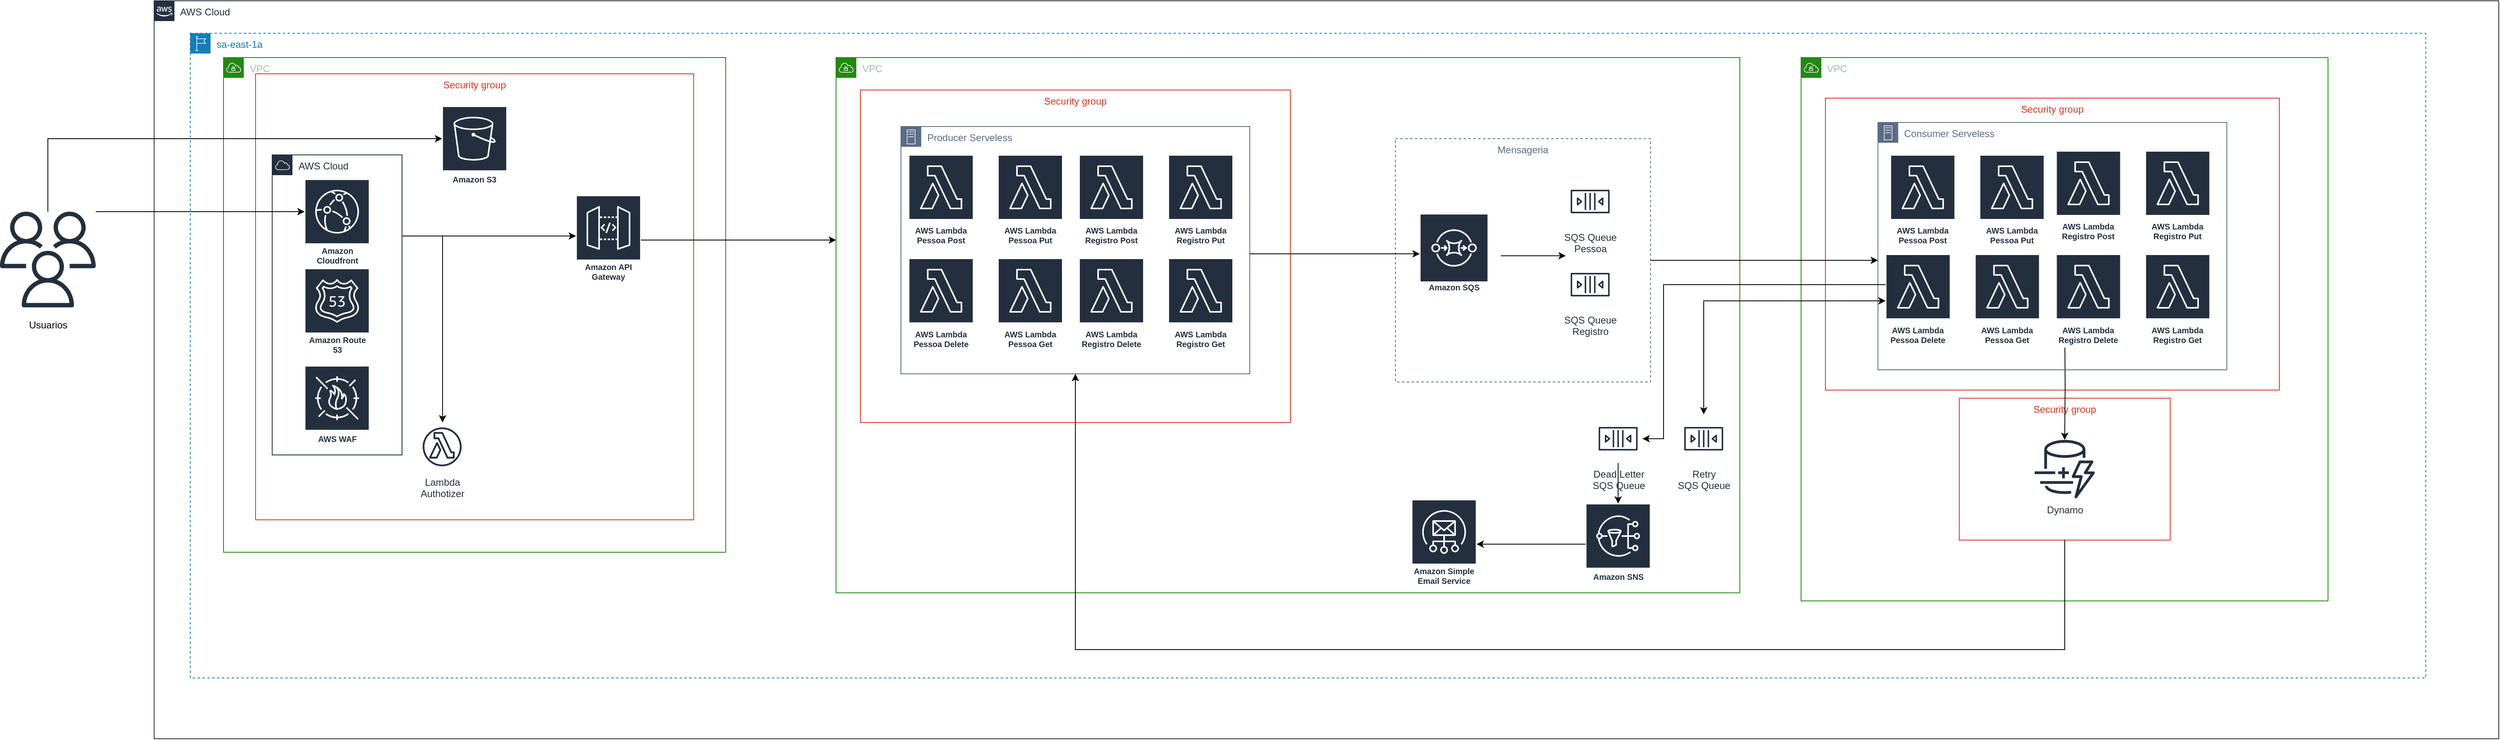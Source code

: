 <mxfile version="15.2.7" type="device" pages="3"><diagram id="Utbdjj3-p3kCRXdwDU8F" name="Page-1"><mxGraphModel dx="6078" dy="2539" grid="1" gridSize="10" guides="1" tooltips="1" connect="1" arrows="1" fold="1" page="1" pageScale="1" pageWidth="827" pageHeight="1169" math="0" shadow="0"><root><mxCell id="0"/><mxCell id="1" parent="0"/><mxCell id="gwXPmiW9-v_74yrq-nhE-3" value="AWS Cloud" style="points=[[0,0],[0.25,0],[0.5,0],[0.75,0],[1,0],[1,0.25],[1,0.5],[1,0.75],[1,1],[0.75,1],[0.5,1],[0.25,1],[0,1],[0,0.75],[0,0.5],[0,0.25]];outlineConnect=0;gradientColor=none;html=1;whiteSpace=wrap;fontSize=12;fontStyle=0;container=1;pointerEvents=0;collapsible=0;recursiveResize=0;shape=mxgraph.aws4.group;grIcon=mxgraph.aws4.group_aws_cloud_alt;strokeColor=#232F3E;fillColor=none;verticalAlign=top;align=left;spacingLeft=30;fontColor=#232F3E;dashed=0;" parent="1" vertex="1"><mxGeometry x="-3010" y="-480" width="2890" height="910" as="geometry"/></mxCell><mxCell id="4ZW8SQwC3H2Tp52ZixBB-3" value="sa-east-1a" style="points=[[0,0],[0.25,0],[0.5,0],[0.75,0],[1,0],[1,0.25],[1,0.5],[1,0.75],[1,1],[0.75,1],[0.5,1],[0.25,1],[0,1],[0,0.75],[0,0.5],[0,0.25]];outlineConnect=0;gradientColor=none;html=1;whiteSpace=wrap;fontSize=12;fontStyle=0;container=1;pointerEvents=0;collapsible=0;recursiveResize=0;shape=mxgraph.aws4.group;grIcon=mxgraph.aws4.group_region;strokeColor=#147EBA;fillColor=none;verticalAlign=top;align=left;spacingLeft=30;fontColor=#147EBA;dashed=1;" parent="gwXPmiW9-v_74yrq-nhE-3" vertex="1"><mxGeometry x="44.5" y="40" width="2755.5" height="795" as="geometry"/></mxCell><mxCell id="PenCrC6DvGoU3g6hiDPV-1" value="VPC" style="points=[[0,0],[0.25,0],[0.5,0],[0.75,0],[1,0],[1,0.25],[1,0.5],[1,0.75],[1,1],[0.75,1],[0.5,1],[0.25,1],[0,1],[0,0.75],[0,0.5],[0,0.25]];outlineConnect=0;gradientColor=none;html=1;whiteSpace=wrap;fontSize=12;fontStyle=0;container=1;pointerEvents=0;collapsible=0;recursiveResize=0;shape=mxgraph.aws4.group;grIcon=mxgraph.aws4.group_vpc;strokeColor=#248814;fillColor=none;verticalAlign=top;align=left;spacingLeft=30;fontColor=#AAB7B8;dashed=0;" parent="4ZW8SQwC3H2Tp52ZixBB-3" vertex="1"><mxGeometry x="41" y="30" width="619" height="610" as="geometry"/></mxCell><mxCell id="PenCrC6DvGoU3g6hiDPV-5" value="Security group" style="fillColor=none;strokeColor=#DD3522;verticalAlign=top;fontStyle=0;fontColor=#DD3522;" parent="PenCrC6DvGoU3g6hiDPV-1" vertex="1"><mxGeometry x="39.5" y="20" width="540" height="550" as="geometry"/></mxCell><mxCell id="gwXPmiW9-v_74yrq-nhE-2" value="Amazon API Gateway" style="sketch=0;outlineConnect=0;fontColor=#232F3E;gradientColor=none;strokeColor=#ffffff;fillColor=#232F3E;dashed=0;verticalLabelPosition=middle;verticalAlign=bottom;align=center;html=1;whiteSpace=wrap;fontSize=10;fontStyle=1;spacing=3;shape=mxgraph.aws4.productIcon;prIcon=mxgraph.aws4.api_gateway;" parent="PenCrC6DvGoU3g6hiDPV-1" vertex="1"><mxGeometry x="434.5" y="170" width="80" height="110" as="geometry"/></mxCell><mxCell id="GcM1J28nANcI8CVDfX0t-3" style="edgeStyle=orthogonalEdgeStyle;rounded=0;orthogonalLoop=1;jettySize=auto;html=1;" parent="PenCrC6DvGoU3g6hiDPV-1" source="gwXPmiW9-v_74yrq-nhE-15" target="gwXPmiW9-v_74yrq-nhE-25" edge="1"><mxGeometry relative="1" as="geometry"><Array as="points"><mxPoint x="270" y="220"/></Array></mxGeometry></mxCell><mxCell id="GcM1J28nANcI8CVDfX0t-4" style="edgeStyle=orthogonalEdgeStyle;rounded=0;orthogonalLoop=1;jettySize=auto;html=1;" parent="PenCrC6DvGoU3g6hiDPV-1" target="gwXPmiW9-v_74yrq-nhE-2" edge="1"><mxGeometry relative="1" as="geometry"><mxPoint x="220.5" y="220" as="sourcePoint"/><Array as="points"><mxPoint x="220" y="220"/></Array></mxGeometry></mxCell><mxCell id="gwXPmiW9-v_74yrq-nhE-15" value="AWS Cloud" style="points=[[0,0],[0.25,0],[0.5,0],[0.75,0],[1,0],[1,0.25],[1,0.5],[1,0.75],[1,1],[0.75,1],[0.5,1],[0.25,1],[0,1],[0,0.75],[0,0.5],[0,0.25]];outlineConnect=0;gradientColor=none;html=1;whiteSpace=wrap;fontSize=12;fontStyle=0;container=1;pointerEvents=0;collapsible=0;recursiveResize=0;shape=mxgraph.aws4.group;grIcon=mxgraph.aws4.group_aws_cloud;strokeColor=#232F3E;fillColor=none;verticalAlign=top;align=left;spacingLeft=30;fontColor=#232F3E;dashed=0;rotation=0;" parent="PenCrC6DvGoU3g6hiDPV-1" vertex="1"><mxGeometry x="60" y="120" width="160" height="370" as="geometry"/></mxCell><mxCell id="gwXPmiW9-v_74yrq-nhE-14" value="AWS WAF" style="sketch=0;outlineConnect=0;fontColor=#232F3E;gradientColor=none;strokeColor=#ffffff;fillColor=#232F3E;dashed=0;verticalLabelPosition=middle;verticalAlign=bottom;align=center;html=1;whiteSpace=wrap;fontSize=10;fontStyle=1;spacing=3;shape=mxgraph.aws4.productIcon;prIcon=mxgraph.aws4.waf;" parent="gwXPmiW9-v_74yrq-nhE-15" vertex="1"><mxGeometry x="40" y="260" width="80" height="100" as="geometry"/></mxCell><mxCell id="QEZ3UaB6u-Z1rGOzgfHQ-1" value="Amazon Cloudfront" style="sketch=0;outlineConnect=0;fontColor=#232F3E;gradientColor=none;strokeColor=#ffffff;fillColor=#232F3E;dashed=0;verticalLabelPosition=middle;verticalAlign=bottom;align=center;html=1;whiteSpace=wrap;fontSize=10;fontStyle=1;spacing=3;shape=mxgraph.aws4.productIcon;prIcon=mxgraph.aws4.cloudfront;" parent="gwXPmiW9-v_74yrq-nhE-15" vertex="1"><mxGeometry x="40" y="30" width="80" height="110" as="geometry"/></mxCell><mxCell id="gwXPmiW9-v_74yrq-nhE-18" value="Amazon Route 53" style="sketch=0;outlineConnect=0;fontColor=#232F3E;gradientColor=none;strokeColor=#ffffff;fillColor=#232F3E;dashed=0;verticalLabelPosition=middle;verticalAlign=bottom;align=center;html=1;whiteSpace=wrap;fontSize=10;fontStyle=1;spacing=3;shape=mxgraph.aws4.productIcon;prIcon=mxgraph.aws4.route_53;" parent="gwXPmiW9-v_74yrq-nhE-15" vertex="1"><mxGeometry x="40" y="140" width="80" height="110" as="geometry"/></mxCell><mxCell id="gwXPmiW9-v_74yrq-nhE-25" value="Lambda&lt;br&gt;Authotizer" style="sketch=0;outlineConnect=0;fontColor=#232F3E;gradientColor=none;strokeColor=#232F3E;fillColor=#ffffff;dashed=0;verticalLabelPosition=bottom;verticalAlign=top;align=center;html=1;fontSize=12;fontStyle=0;aspect=fixed;shape=mxgraph.aws4.resourceIcon;resIcon=mxgraph.aws4.lambda_function;" parent="PenCrC6DvGoU3g6hiDPV-1" vertex="1"><mxGeometry x="239.5" y="450" width="60" height="60" as="geometry"/></mxCell><mxCell id="gwXPmiW9-v_74yrq-nhE-27" value="Amazon S3" style="sketch=0;outlineConnect=0;fontColor=#232F3E;gradientColor=none;strokeColor=#ffffff;fillColor=#232F3E;dashed=0;verticalLabelPosition=middle;verticalAlign=bottom;align=center;html=1;whiteSpace=wrap;fontSize=10;fontStyle=1;spacing=3;shape=mxgraph.aws4.productIcon;prIcon=mxgraph.aws4.s3;" parent="PenCrC6DvGoU3g6hiDPV-1" vertex="1"><mxGeometry x="269.5" y="60" width="80" height="100" as="geometry"/></mxCell><mxCell id="PenCrC6DvGoU3g6hiDPV-35" value="VPC" style="points=[[0,0],[0.25,0],[0.5,0],[0.75,0],[1,0],[1,0.25],[1,0.5],[1,0.75],[1,1],[0.75,1],[0.5,1],[0.25,1],[0,1],[0,0.75],[0,0.5],[0,0.25]];outlineConnect=0;gradientColor=none;html=1;whiteSpace=wrap;fontSize=12;fontStyle=0;container=1;pointerEvents=0;collapsible=0;recursiveResize=0;shape=mxgraph.aws4.group;grIcon=mxgraph.aws4.group_vpc;strokeColor=#248814;fillColor=none;verticalAlign=top;align=left;spacingLeft=30;fontColor=#AAB7B8;dashed=0;" parent="4ZW8SQwC3H2Tp52ZixBB-3" vertex="1"><mxGeometry x="796" y="30" width="1114" height="660" as="geometry"/></mxCell><mxCell id="PenCrC6DvGoU3g6hiDPV-42" value="Security group" style="fillColor=none;strokeColor=#DD3522;verticalAlign=top;fontStyle=0;fontColor=#DD3522;" parent="PenCrC6DvGoU3g6hiDPV-35" vertex="1"><mxGeometry x="30" y="40" width="530" height="410" as="geometry"/></mxCell><mxCell id="PenCrC6DvGoU3g6hiDPV-37" value="Producer Serveless" style="points=[[0,0],[0.25,0],[0.5,0],[0.75,0],[1,0],[1,0.25],[1,0.5],[1,0.75],[1,1],[0.75,1],[0.5,1],[0.25,1],[0,1],[0,0.75],[0,0.5],[0,0.25]];outlineConnect=0;gradientColor=none;html=1;whiteSpace=wrap;fontSize=12;fontStyle=0;container=1;pointerEvents=0;collapsible=0;recursiveResize=0;shape=mxgraph.aws4.group;grIcon=mxgraph.aws4.group_on_premise;strokeColor=#5A6C86;fillColor=none;verticalAlign=top;align=left;spacingLeft=30;fontColor=#5A6C86;dashed=0;" parent="PenCrC6DvGoU3g6hiDPV-35" vertex="1"><mxGeometry x="80" y="85" width="430" height="305" as="geometry"/></mxCell><mxCell id="Ju1iDbExEsWvQ_s9mxj7-2" value="AWS Lambda Pessoa Delete" style="sketch=0;outlineConnect=0;fontColor=#232F3E;gradientColor=none;strokeColor=#ffffff;fillColor=#232F3E;dashed=0;verticalLabelPosition=middle;verticalAlign=bottom;align=center;html=1;whiteSpace=wrap;fontSize=10;fontStyle=1;spacing=3;shape=mxgraph.aws4.productIcon;prIcon=mxgraph.aws4.lambda;" parent="PenCrC6DvGoU3g6hiDPV-37" vertex="1"><mxGeometry x="9.5" y="162.5" width="80" height="115" as="geometry"/></mxCell><mxCell id="Ju1iDbExEsWvQ_s9mxj7-1" value="AWS Lambda Pessoa Get" style="sketch=0;outlineConnect=0;fontColor=#232F3E;gradientColor=none;strokeColor=#ffffff;fillColor=#232F3E;dashed=0;verticalLabelPosition=middle;verticalAlign=bottom;align=center;html=1;whiteSpace=wrap;fontSize=10;fontStyle=1;spacing=3;shape=mxgraph.aws4.productIcon;prIcon=mxgraph.aws4.lambda;" parent="PenCrC6DvGoU3g6hiDPV-37" vertex="1"><mxGeometry x="119.5" y="162.5" width="80" height="115" as="geometry"/></mxCell><mxCell id="PenCrC6DvGoU3g6hiDPV-39" value="AWS Lambda Registro Post" style="sketch=0;outlineConnect=0;fontColor=#232F3E;gradientColor=none;strokeColor=#ffffff;fillColor=#232F3E;dashed=0;verticalLabelPosition=middle;verticalAlign=bottom;align=center;html=1;whiteSpace=wrap;fontSize=10;fontStyle=1;spacing=3;shape=mxgraph.aws4.productIcon;prIcon=mxgraph.aws4.lambda;" parent="PenCrC6DvGoU3g6hiDPV-37" vertex="1"><mxGeometry x="219.5" y="35" width="80" height="115" as="geometry"/></mxCell><mxCell id="Ju1iDbExEsWvQ_s9mxj7-4" value="AWS Lambda Registro Delete" style="sketch=0;outlineConnect=0;fontColor=#232F3E;gradientColor=none;strokeColor=#ffffff;fillColor=#232F3E;dashed=0;verticalLabelPosition=middle;verticalAlign=bottom;align=center;html=1;whiteSpace=wrap;fontSize=10;fontStyle=1;spacing=3;shape=mxgraph.aws4.productIcon;prIcon=mxgraph.aws4.lambda;" parent="PenCrC6DvGoU3g6hiDPV-37" vertex="1"><mxGeometry x="219.5" y="162.5" width="80" height="115" as="geometry"/></mxCell><mxCell id="Ju1iDbExEsWvQ_s9mxj7-5" value="AWS Lambda Registro Put" style="sketch=0;outlineConnect=0;fontColor=#232F3E;gradientColor=none;strokeColor=#ffffff;fillColor=#232F3E;dashed=0;verticalLabelPosition=middle;verticalAlign=bottom;align=center;html=1;whiteSpace=wrap;fontSize=10;fontStyle=1;spacing=3;shape=mxgraph.aws4.productIcon;prIcon=mxgraph.aws4.lambda;" parent="PenCrC6DvGoU3g6hiDPV-37" vertex="1"><mxGeometry x="329.5" y="35" width="80" height="115" as="geometry"/></mxCell><mxCell id="Ju1iDbExEsWvQ_s9mxj7-6" value="AWS Lambda Registro Get" style="sketch=0;outlineConnect=0;fontColor=#232F3E;gradientColor=none;strokeColor=#ffffff;fillColor=#232F3E;dashed=0;verticalLabelPosition=middle;verticalAlign=bottom;align=center;html=1;whiteSpace=wrap;fontSize=10;fontStyle=1;spacing=3;shape=mxgraph.aws4.productIcon;prIcon=mxgraph.aws4.lambda;" parent="PenCrC6DvGoU3g6hiDPV-37" vertex="1"><mxGeometry x="329.5" y="162.5" width="80" height="115" as="geometry"/></mxCell><mxCell id="PenCrC6DvGoU3g6hiDPV-38" value="AWS Lambda Pessoa Put" style="sketch=0;outlineConnect=0;fontColor=#232F3E;gradientColor=none;strokeColor=#ffffff;fillColor=#232F3E;dashed=0;verticalLabelPosition=middle;verticalAlign=bottom;align=center;html=1;whiteSpace=wrap;fontSize=10;fontStyle=1;spacing=3;shape=mxgraph.aws4.productIcon;prIcon=mxgraph.aws4.lambda;" parent="PenCrC6DvGoU3g6hiDPV-35" vertex="1"><mxGeometry x="199.5" y="120" width="80" height="115" as="geometry"/></mxCell><mxCell id="Ju1iDbExEsWvQ_s9mxj7-3" value="AWS Lambda Pessoa Post" style="sketch=0;outlineConnect=0;fontColor=#232F3E;gradientColor=none;strokeColor=#ffffff;fillColor=#232F3E;dashed=0;verticalLabelPosition=middle;verticalAlign=bottom;align=center;html=1;whiteSpace=wrap;fontSize=10;fontStyle=1;spacing=3;shape=mxgraph.aws4.productIcon;prIcon=mxgraph.aws4.lambda;" parent="PenCrC6DvGoU3g6hiDPV-35" vertex="1"><mxGeometry x="89.5" y="120" width="80" height="115" as="geometry"/></mxCell><mxCell id="GcM1J28nANcI8CVDfX0t-12" value="Mensageria" style="fillColor=none;strokeColor=#5A6C86;dashed=1;verticalAlign=top;fontStyle=0;fontColor=#5A6C86;" parent="PenCrC6DvGoU3g6hiDPV-35" vertex="1"><mxGeometry x="689.5" y="100" width="314.5" height="300" as="geometry"/></mxCell><mxCell id="GcM1J28nANcI8CVDfX0t-46" value="" style="endArrow=classic;html=1;" parent="PenCrC6DvGoU3g6hiDPV-35" edge="1"><mxGeometry width="50" height="50" relative="1" as="geometry"><mxPoint x="819.5" y="244.41" as="sourcePoint"/><mxPoint x="899.5" y="244.41" as="targetPoint"/></mxGeometry></mxCell><mxCell id="GcM1J28nANcI8CVDfX0t-10" value="SQS Queue&lt;br&gt;Registro" style="sketch=0;outlineConnect=0;fontColor=#232F3E;gradientColor=none;strokeColor=#232F3E;fillColor=#ffffff;dashed=0;verticalLabelPosition=bottom;verticalAlign=top;align=center;html=1;fontSize=12;fontStyle=0;aspect=fixed;shape=mxgraph.aws4.resourceIcon;resIcon=mxgraph.aws4.queue;" parent="PenCrC6DvGoU3g6hiDPV-35" vertex="1"><mxGeometry x="899.5" y="250" width="60" height="60" as="geometry"/></mxCell><mxCell id="GcM1J28nANcI8CVDfX0t-9" value="SQS Queue&lt;br&gt;Pessoa" style="sketch=0;outlineConnect=0;fontColor=#232F3E;gradientColor=none;strokeColor=#232F3E;fillColor=#ffffff;dashed=0;verticalLabelPosition=bottom;verticalAlign=top;align=center;html=1;fontSize=12;fontStyle=0;aspect=fixed;shape=mxgraph.aws4.resourceIcon;resIcon=mxgraph.aws4.queue;" parent="PenCrC6DvGoU3g6hiDPV-35" vertex="1"><mxGeometry x="899.5" y="147.5" width="60" height="60" as="geometry"/></mxCell><mxCell id="GcM1J28nANcI8CVDfX0t-8" style="edgeStyle=orthogonalEdgeStyle;rounded=0;orthogonalLoop=1;jettySize=auto;html=1;" parent="4ZW8SQwC3H2Tp52ZixBB-3" source="gwXPmiW9-v_74yrq-nhE-2" target="PenCrC6DvGoU3g6hiDPV-35" edge="1"><mxGeometry relative="1" as="geometry"><Array as="points"><mxPoint x="746" y="255"/><mxPoint x="746" y="255"/></Array></mxGeometry></mxCell><mxCell id="GcM1J28nANcI8CVDfX0t-24" value="VPC" style="points=[[0,0],[0.25,0],[0.5,0],[0.75,0],[1,0],[1,0.25],[1,0.5],[1,0.75],[1,1],[0.75,1],[0.5,1],[0.25,1],[0,1],[0,0.75],[0,0.5],[0,0.25]];outlineConnect=0;gradientColor=none;html=1;whiteSpace=wrap;fontSize=12;fontStyle=0;container=1;pointerEvents=0;collapsible=0;recursiveResize=0;shape=mxgraph.aws4.group;grIcon=mxgraph.aws4.group_vpc;strokeColor=#248814;fillColor=none;verticalAlign=top;align=left;spacingLeft=30;fontColor=#AAB7B8;dashed=0;" parent="4ZW8SQwC3H2Tp52ZixBB-3" vertex="1"><mxGeometry x="1985.5" y="30" width="649.5" height="670" as="geometry"/></mxCell><mxCell id="sDyM2wGw_9lV0OGKjKBB-1" value="Security group" style="fillColor=none;strokeColor=#DD3522;verticalAlign=top;fontStyle=0;fontColor=#DD3522;" parent="GcM1J28nANcI8CVDfX0t-24" vertex="1"><mxGeometry x="195" y="420" width="260" height="175" as="geometry"/></mxCell><mxCell id="GcM1J28nANcI8CVDfX0t-25" value="Security group" style="fillColor=none;strokeColor=#DD3522;verticalAlign=top;fontStyle=0;fontColor=#DD3522;" parent="GcM1J28nANcI8CVDfX0t-24" vertex="1"><mxGeometry x="30" y="50" width="559.5" height="360" as="geometry"/></mxCell><mxCell id="GcM1J28nANcI8CVDfX0t-33" style="edgeStyle=orthogonalEdgeStyle;rounded=0;orthogonalLoop=1;jettySize=auto;html=1;" parent="GcM1J28nANcI8CVDfX0t-24" target="GcM1J28nANcI8CVDfX0t-32" edge="1"><mxGeometry relative="1" as="geometry"><mxPoint x="325.0" y="335" as="sourcePoint"/></mxGeometry></mxCell><mxCell id="GcM1J28nANcI8CVDfX0t-32" value="Dynamo" style="sketch=0;outlineConnect=0;fontColor=#232F3E;gradientColor=none;fillColor=#232F3E;strokeColor=none;dashed=0;verticalLabelPosition=bottom;verticalAlign=top;align=center;html=1;fontSize=12;fontStyle=0;aspect=fixed;pointerEvents=1;shape=mxgraph.aws4.dynamodb_dax;" parent="GcM1J28nANcI8CVDfX0t-24" vertex="1"><mxGeometry x="286" y="471.5" width="78" height="72" as="geometry"/></mxCell><mxCell id="Ju1iDbExEsWvQ_s9mxj7-7" value="Consumer Serveless" style="points=[[0,0],[0.25,0],[0.5,0],[0.75,0],[1,0],[1,0.25],[1,0.5],[1,0.75],[1,1],[0.75,1],[0.5,1],[0.25,1],[0,1],[0,0.75],[0,0.5],[0,0.25]];outlineConnect=0;gradientColor=none;html=1;whiteSpace=wrap;fontSize=12;fontStyle=0;container=1;pointerEvents=0;collapsible=0;recursiveResize=0;shape=mxgraph.aws4.group;grIcon=mxgraph.aws4.group_on_premise;strokeColor=#5A6C86;fillColor=none;verticalAlign=top;align=left;spacingLeft=30;fontColor=#5A6C86;dashed=0;" parent="GcM1J28nANcI8CVDfX0t-24" vertex="1"><mxGeometry x="94.75" y="80" width="430" height="305" as="geometry"/></mxCell><mxCell id="Ju1iDbExEsWvQ_s9mxj7-8" value="AWS Lambda Pessoa Delete" style="sketch=0;outlineConnect=0;fontColor=#232F3E;gradientColor=none;strokeColor=#ffffff;fillColor=#232F3E;dashed=0;verticalLabelPosition=middle;verticalAlign=bottom;align=center;html=1;whiteSpace=wrap;fontSize=10;fontStyle=1;spacing=3;shape=mxgraph.aws4.productIcon;prIcon=mxgraph.aws4.lambda;" parent="Ju1iDbExEsWvQ_s9mxj7-7" vertex="1"><mxGeometry x="9.5" y="162.5" width="80" height="115" as="geometry"/></mxCell><mxCell id="Ju1iDbExEsWvQ_s9mxj7-9" value="AWS Lambda Pessoa Get" style="sketch=0;outlineConnect=0;fontColor=#232F3E;gradientColor=none;strokeColor=#ffffff;fillColor=#232F3E;dashed=0;verticalLabelPosition=middle;verticalAlign=bottom;align=center;html=1;whiteSpace=wrap;fontSize=10;fontStyle=1;spacing=3;shape=mxgraph.aws4.productIcon;prIcon=mxgraph.aws4.lambda;" parent="Ju1iDbExEsWvQ_s9mxj7-7" vertex="1"><mxGeometry x="119.5" y="162.5" width="80" height="115" as="geometry"/></mxCell><mxCell id="Ju1iDbExEsWvQ_s9mxj7-10" value="AWS Lambda Registro Post" style="sketch=0;outlineConnect=0;fontColor=#232F3E;gradientColor=none;strokeColor=#ffffff;fillColor=#232F3E;dashed=0;verticalLabelPosition=middle;verticalAlign=bottom;align=center;html=1;whiteSpace=wrap;fontSize=10;fontStyle=1;spacing=3;shape=mxgraph.aws4.productIcon;prIcon=mxgraph.aws4.lambda;" parent="Ju1iDbExEsWvQ_s9mxj7-7" vertex="1"><mxGeometry x="219.5" y="35" width="80" height="115" as="geometry"/></mxCell><mxCell id="Ju1iDbExEsWvQ_s9mxj7-11" value="AWS Lambda Registro Delete" style="sketch=0;outlineConnect=0;fontColor=#232F3E;gradientColor=none;strokeColor=#ffffff;fillColor=#232F3E;dashed=0;verticalLabelPosition=middle;verticalAlign=bottom;align=center;html=1;whiteSpace=wrap;fontSize=10;fontStyle=1;spacing=3;shape=mxgraph.aws4.productIcon;prIcon=mxgraph.aws4.lambda;" parent="Ju1iDbExEsWvQ_s9mxj7-7" vertex="1"><mxGeometry x="219.5" y="162.5" width="80" height="115" as="geometry"/></mxCell><mxCell id="Ju1iDbExEsWvQ_s9mxj7-12" value="AWS Lambda Registro Put" style="sketch=0;outlineConnect=0;fontColor=#232F3E;gradientColor=none;strokeColor=#ffffff;fillColor=#232F3E;dashed=0;verticalLabelPosition=middle;verticalAlign=bottom;align=center;html=1;whiteSpace=wrap;fontSize=10;fontStyle=1;spacing=3;shape=mxgraph.aws4.productIcon;prIcon=mxgraph.aws4.lambda;" parent="Ju1iDbExEsWvQ_s9mxj7-7" vertex="1"><mxGeometry x="329.5" y="35" width="80" height="115" as="geometry"/></mxCell><mxCell id="Ju1iDbExEsWvQ_s9mxj7-13" value="AWS Lambda Registro Get" style="sketch=0;outlineConnect=0;fontColor=#232F3E;gradientColor=none;strokeColor=#ffffff;fillColor=#232F3E;dashed=0;verticalLabelPosition=middle;verticalAlign=bottom;align=center;html=1;whiteSpace=wrap;fontSize=10;fontStyle=1;spacing=3;shape=mxgraph.aws4.productIcon;prIcon=mxgraph.aws4.lambda;" parent="Ju1iDbExEsWvQ_s9mxj7-7" vertex="1"><mxGeometry x="329.5" y="162.5" width="80" height="115" as="geometry"/></mxCell><mxCell id="Ju1iDbExEsWvQ_s9mxj7-14" value="AWS Lambda Pessoa Put" style="sketch=0;outlineConnect=0;fontColor=#232F3E;gradientColor=none;strokeColor=#ffffff;fillColor=#232F3E;dashed=0;verticalLabelPosition=middle;verticalAlign=bottom;align=center;html=1;whiteSpace=wrap;fontSize=10;fontStyle=1;spacing=3;shape=mxgraph.aws4.productIcon;prIcon=mxgraph.aws4.lambda;" parent="GcM1J28nANcI8CVDfX0t-24" vertex="1"><mxGeometry x="220" y="120" width="80" height="115" as="geometry"/></mxCell><mxCell id="Ju1iDbExEsWvQ_s9mxj7-15" value="AWS Lambda Pessoa Post" style="sketch=0;outlineConnect=0;fontColor=#232F3E;gradientColor=none;strokeColor=#ffffff;fillColor=#232F3E;dashed=0;verticalLabelPosition=middle;verticalAlign=bottom;align=center;html=1;whiteSpace=wrap;fontSize=10;fontStyle=1;spacing=3;shape=mxgraph.aws4.productIcon;prIcon=mxgraph.aws4.lambda;" parent="GcM1J28nANcI8CVDfX0t-24" vertex="1"><mxGeometry x="110" y="120" width="80" height="115" as="geometry"/></mxCell><mxCell id="WlRQEAb6TAlqLv0lxq-g-4" style="edgeStyle=orthogonalEdgeStyle;rounded=0;orthogonalLoop=1;jettySize=auto;html=1;" parent="4ZW8SQwC3H2Tp52ZixBB-3" source="GcM1J28nANcI8CVDfX0t-34" target="GcM1J28nANcI8CVDfX0t-36" edge="1"><mxGeometry relative="1" as="geometry"/></mxCell><mxCell id="GcM1J28nANcI8CVDfX0t-34" value="Amazon SNS" style="sketch=0;outlineConnect=0;fontColor=#232F3E;gradientColor=none;strokeColor=#ffffff;fillColor=#232F3E;dashed=0;verticalLabelPosition=middle;verticalAlign=bottom;align=center;html=1;whiteSpace=wrap;fontSize=10;fontStyle=1;spacing=3;shape=mxgraph.aws4.productIcon;prIcon=mxgraph.aws4.sns;" parent="4ZW8SQwC3H2Tp52ZixBB-3" vertex="1"><mxGeometry x="1720" y="580" width="80" height="100" as="geometry"/></mxCell><mxCell id="GcM1J28nANcI8CVDfX0t-36" value="Amazon Simple Email Service" style="sketch=0;outlineConnect=0;fontColor=#232F3E;gradientColor=none;strokeColor=#ffffff;fillColor=#232F3E;dashed=0;verticalLabelPosition=middle;verticalAlign=bottom;align=center;html=1;whiteSpace=wrap;fontSize=10;fontStyle=1;spacing=3;shape=mxgraph.aws4.productIcon;prIcon=mxgraph.aws4.simple_email_service;" parent="4ZW8SQwC3H2Tp52ZixBB-3" vertex="1"><mxGeometry x="1505.5" y="575" width="80" height="110" as="geometry"/></mxCell><mxCell id="WlRQEAb6TAlqLv0lxq-g-1" value="Amazon SQS" style="sketch=0;outlineConnect=0;fontColor=#232F3E;gradientColor=none;strokeColor=#ffffff;fillColor=#232F3E;dashed=0;verticalLabelPosition=middle;verticalAlign=bottom;align=center;html=1;whiteSpace=wrap;fontSize=10;fontStyle=1;spacing=3;shape=mxgraph.aws4.productIcon;prIcon=mxgraph.aws4.sqs;" parent="4ZW8SQwC3H2Tp52ZixBB-3" vertex="1"><mxGeometry x="1515.5" y="222.5" width="84.5" height="100" as="geometry"/></mxCell><mxCell id="WlRQEAb6TAlqLv0lxq-g-3" style="edgeStyle=orthogonalEdgeStyle;rounded=0;orthogonalLoop=1;jettySize=auto;html=1;" parent="4ZW8SQwC3H2Tp52ZixBB-3" source="GcM1J28nANcI8CVDfX0t-35" target="GcM1J28nANcI8CVDfX0t-34" edge="1"><mxGeometry relative="1" as="geometry"/></mxCell><mxCell id="GcM1J28nANcI8CVDfX0t-35" value="Dead Letter&lt;br&gt;SQS Queue" style="sketch=0;outlineConnect=0;fontColor=#232F3E;gradientColor=none;strokeColor=#232F3E;fillColor=#ffffff;dashed=0;verticalLabelPosition=bottom;verticalAlign=top;align=center;html=1;fontSize=12;fontStyle=0;aspect=fixed;shape=mxgraph.aws4.resourceIcon;resIcon=mxgraph.aws4.queue;" parent="4ZW8SQwC3H2Tp52ZixBB-3" vertex="1"><mxGeometry x="1730" y="470" width="60" height="60" as="geometry"/></mxCell><mxCell id="WlRQEAb6TAlqLv0lxq-g-5" value="Retry&lt;br&gt;SQS Queue" style="sketch=0;outlineConnect=0;fontColor=#232F3E;gradientColor=none;strokeColor=#232F3E;fillColor=#ffffff;dashed=0;verticalLabelPosition=bottom;verticalAlign=top;align=center;html=1;fontSize=12;fontStyle=0;aspect=fixed;shape=mxgraph.aws4.resourceIcon;resIcon=mxgraph.aws4.queue;" parent="4ZW8SQwC3H2Tp52ZixBB-3" vertex="1"><mxGeometry x="1835.5" y="470" width="60" height="60" as="geometry"/></mxCell><mxCell id="Ju1iDbExEsWvQ_s9mxj7-16" style="edgeStyle=orthogonalEdgeStyle;rounded=0;orthogonalLoop=1;jettySize=auto;html=1;" parent="4ZW8SQwC3H2Tp52ZixBB-3" source="PenCrC6DvGoU3g6hiDPV-37" target="WlRQEAb6TAlqLv0lxq-g-1" edge="1"><mxGeometry relative="1" as="geometry"><Array as="points"><mxPoint x="1356" y="272"/><mxPoint x="1356" y="272"/></Array></mxGeometry></mxCell><mxCell id="Ju1iDbExEsWvQ_s9mxj7-17" style="edgeStyle=orthogonalEdgeStyle;rounded=0;orthogonalLoop=1;jettySize=auto;html=1;" parent="4ZW8SQwC3H2Tp52ZixBB-3" source="GcM1J28nANcI8CVDfX0t-12" target="Ju1iDbExEsWvQ_s9mxj7-7" edge="1"><mxGeometry relative="1" as="geometry"><Array as="points"><mxPoint x="2016" y="280"/><mxPoint x="2016" y="280"/></Array></mxGeometry></mxCell><mxCell id="Ju1iDbExEsWvQ_s9mxj7-18" style="edgeStyle=orthogonalEdgeStyle;rounded=0;orthogonalLoop=1;jettySize=auto;html=1;startArrow=classic;startFill=1;" parent="4ZW8SQwC3H2Tp52ZixBB-3" source="Ju1iDbExEsWvQ_s9mxj7-8" target="WlRQEAb6TAlqLv0lxq-g-5" edge="1"><mxGeometry relative="1" as="geometry"/></mxCell><mxCell id="Ju1iDbExEsWvQ_s9mxj7-19" style="edgeStyle=orthogonalEdgeStyle;rounded=0;orthogonalLoop=1;jettySize=auto;html=1;startArrow=none;startFill=0;" parent="4ZW8SQwC3H2Tp52ZixBB-3" source="Ju1iDbExEsWvQ_s9mxj7-8" target="GcM1J28nANcI8CVDfX0t-35" edge="1"><mxGeometry relative="1" as="geometry"><Array as="points"><mxPoint x="1816" y="310"/><mxPoint x="1816" y="500"/></Array></mxGeometry></mxCell><mxCell id="Ju1iDbExEsWvQ_s9mxj7-20" style="edgeStyle=orthogonalEdgeStyle;rounded=0;orthogonalLoop=1;jettySize=auto;html=1;startArrow=none;startFill=0;" parent="4ZW8SQwC3H2Tp52ZixBB-3" source="sDyM2wGw_9lV0OGKjKBB-1" target="PenCrC6DvGoU3g6hiDPV-37" edge="1"><mxGeometry relative="1" as="geometry"><Array as="points"><mxPoint x="2311" y="760"/><mxPoint x="1091" y="760"/></Array></mxGeometry></mxCell><mxCell id="GcM1J28nANcI8CVDfX0t-5" style="edgeStyle=orthogonalEdgeStyle;rounded=0;orthogonalLoop=1;jettySize=auto;html=1;" parent="1" source="gwXPmiW9-v_74yrq-nhE-1" target="gwXPmiW9-v_74yrq-nhE-27" edge="1"><mxGeometry relative="1" as="geometry"><Array as="points"><mxPoint x="-3141" y="-310"/></Array></mxGeometry></mxCell><mxCell id="GcM1J28nANcI8CVDfX0t-39" style="edgeStyle=orthogonalEdgeStyle;rounded=0;orthogonalLoop=1;jettySize=auto;html=1;" parent="1" source="gwXPmiW9-v_74yrq-nhE-1" target="QEZ3UaB6u-Z1rGOzgfHQ-1" edge="1"><mxGeometry relative="1" as="geometry"><Array as="points"><mxPoint x="-2950" y="-220"/><mxPoint x="-2950" y="-220"/></Array></mxGeometry></mxCell><mxCell id="gwXPmiW9-v_74yrq-nhE-1" value="" style="sketch=0;outlineConnect=0;fontColor=#232F3E;gradientColor=none;fillColor=#232F3D;strokeColor=none;dashed=0;verticalLabelPosition=bottom;verticalAlign=top;align=center;html=1;fontSize=12;fontStyle=0;aspect=fixed;pointerEvents=1;shape=mxgraph.aws4.users;" parent="1" vertex="1"><mxGeometry x="-3200" y="-220" width="118" height="118" as="geometry"/></mxCell><mxCell id="GcM1J28nANcI8CVDfX0t-6" value="Usuarios" style="text;html=1;align=center;verticalAlign=middle;resizable=0;points=[];autosize=1;strokeColor=none;fillColor=none;" parent="1" vertex="1"><mxGeometry x="-3171" y="-90" width="60" height="20" as="geometry"/></mxCell></root></mxGraphModel></diagram><diagram id="_FiX9o6CTLjsg2WgSjb5" name="Página-2"><mxGraphModel dx="5682" dy="2343" grid="1" gridSize="10" guides="1" tooltips="1" connect="1" arrows="1" fold="1" page="1" pageScale="1" pageWidth="827" pageHeight="1169" math="0" shadow="0"><root><mxCell id="OFks_mh1K6MqMfRZN65u-0"/><mxCell id="OFks_mh1K6MqMfRZN65u-1" parent="OFks_mh1K6MqMfRZN65u-0"/><mxCell id="R5Y15FWyxJGGm0WfAI62-295" value="AWS Cloud" style="points=[[0,0],[0.25,0],[0.5,0],[0.75,0],[1,0],[1,0.25],[1,0.5],[1,0.75],[1,1],[0.75,1],[0.5,1],[0.25,1],[0,1],[0,0.75],[0,0.5],[0,0.25]];outlineConnect=0;gradientColor=none;html=1;whiteSpace=wrap;fontSize=12;fontStyle=0;container=1;pointerEvents=0;collapsible=0;recursiveResize=0;shape=mxgraph.aws4.group;grIcon=mxgraph.aws4.group_aws_cloud_alt;strokeColor=#232F3E;fillColor=none;verticalAlign=top;align=left;spacingLeft=30;fontColor=#232F3E;dashed=0;" vertex="1" parent="OFks_mh1K6MqMfRZN65u-1"><mxGeometry x="-2960" y="-430" width="1610" height="760" as="geometry"/></mxCell><mxCell id="R5Y15FWyxJGGm0WfAI62-296" value="sa-east-1a" style="points=[[0,0],[0.25,0],[0.5,0],[0.75,0],[1,0],[1,0.25],[1,0.5],[1,0.75],[1,1],[0.75,1],[0.5,1],[0.25,1],[0,1],[0,0.75],[0,0.5],[0,0.25]];outlineConnect=0;gradientColor=none;html=1;whiteSpace=wrap;fontSize=12;fontStyle=0;container=1;pointerEvents=0;collapsible=0;recursiveResize=0;shape=mxgraph.aws4.group;grIcon=mxgraph.aws4.group_region;strokeColor=#147EBA;fillColor=none;verticalAlign=top;align=left;spacingLeft=30;fontColor=#147EBA;dashed=1;" vertex="1" parent="R5Y15FWyxJGGm0WfAI62-295"><mxGeometry x="44.5" y="40" width="1515.5" height="680" as="geometry"/></mxCell><mxCell id="R5Y15FWyxJGGm0WfAI62-297" value="VPC" style="points=[[0,0],[0.25,0],[0.5,0],[0.75,0],[1,0],[1,0.25],[1,0.5],[1,0.75],[1,1],[0.75,1],[0.5,1],[0.25,1],[0,1],[0,0.75],[0,0.5],[0,0.25]];outlineConnect=0;gradientColor=none;html=1;whiteSpace=wrap;fontSize=12;fontStyle=0;container=1;pointerEvents=0;collapsible=0;recursiveResize=0;shape=mxgraph.aws4.group;grIcon=mxgraph.aws4.group_vpc;strokeColor=#248814;fillColor=none;verticalAlign=top;align=left;spacingLeft=30;fontColor=#AAB7B8;dashed=0;" vertex="1" parent="R5Y15FWyxJGGm0WfAI62-296"><mxGeometry x="41" y="30" width="619" height="610" as="geometry"/></mxCell><mxCell id="R5Y15FWyxJGGm0WfAI62-298" value="Security group" style="fillColor=none;strokeColor=#DD3522;verticalAlign=top;fontStyle=0;fontColor=#DD3522;" vertex="1" parent="R5Y15FWyxJGGm0WfAI62-297"><mxGeometry x="39.5" y="20" width="540" height="550" as="geometry"/></mxCell><mxCell id="R5Y15FWyxJGGm0WfAI62-299" value="Amazon API Gateway" style="sketch=0;outlineConnect=0;fontColor=#232F3E;gradientColor=none;strokeColor=#ffffff;fillColor=#232F3E;dashed=0;verticalLabelPosition=middle;verticalAlign=bottom;align=center;html=1;whiteSpace=wrap;fontSize=10;fontStyle=1;spacing=3;shape=mxgraph.aws4.productIcon;prIcon=mxgraph.aws4.api_gateway;" vertex="1" parent="R5Y15FWyxJGGm0WfAI62-297"><mxGeometry x="434.5" y="170" width="80" height="110" as="geometry"/></mxCell><mxCell id="R5Y15FWyxJGGm0WfAI62-300" style="edgeStyle=orthogonalEdgeStyle;rounded=0;orthogonalLoop=1;jettySize=auto;html=1;" edge="1" parent="R5Y15FWyxJGGm0WfAI62-297" source="R5Y15FWyxJGGm0WfAI62-302" target="R5Y15FWyxJGGm0WfAI62-306"><mxGeometry relative="1" as="geometry"><Array as="points"><mxPoint x="270" y="220"/></Array></mxGeometry></mxCell><mxCell id="R5Y15FWyxJGGm0WfAI62-301" style="edgeStyle=orthogonalEdgeStyle;rounded=0;orthogonalLoop=1;jettySize=auto;html=1;" edge="1" parent="R5Y15FWyxJGGm0WfAI62-297" target="R5Y15FWyxJGGm0WfAI62-299"><mxGeometry relative="1" as="geometry"><mxPoint x="220.5" y="220" as="sourcePoint"/><Array as="points"><mxPoint x="220" y="220"/></Array></mxGeometry></mxCell><mxCell id="R5Y15FWyxJGGm0WfAI62-302" value="AWS Cloud" style="points=[[0,0],[0.25,0],[0.5,0],[0.75,0],[1,0],[1,0.25],[1,0.5],[1,0.75],[1,1],[0.75,1],[0.5,1],[0.25,1],[0,1],[0,0.75],[0,0.5],[0,0.25]];outlineConnect=0;gradientColor=none;html=1;whiteSpace=wrap;fontSize=12;fontStyle=0;container=1;pointerEvents=0;collapsible=0;recursiveResize=0;shape=mxgraph.aws4.group;grIcon=mxgraph.aws4.group_aws_cloud;strokeColor=#232F3E;fillColor=none;verticalAlign=top;align=left;spacingLeft=30;fontColor=#232F3E;dashed=0;rotation=0;" vertex="1" parent="R5Y15FWyxJGGm0WfAI62-297"><mxGeometry x="60" y="120" width="160" height="370" as="geometry"/></mxCell><mxCell id="R5Y15FWyxJGGm0WfAI62-303" value="AWS WAF" style="sketch=0;outlineConnect=0;fontColor=#232F3E;gradientColor=none;strokeColor=#ffffff;fillColor=#232F3E;dashed=0;verticalLabelPosition=middle;verticalAlign=bottom;align=center;html=1;whiteSpace=wrap;fontSize=10;fontStyle=1;spacing=3;shape=mxgraph.aws4.productIcon;prIcon=mxgraph.aws4.waf;" vertex="1" parent="R5Y15FWyxJGGm0WfAI62-302"><mxGeometry x="40" y="260" width="80" height="100" as="geometry"/></mxCell><mxCell id="R5Y15FWyxJGGm0WfAI62-304" value="Amazon Cloudfront" style="sketch=0;outlineConnect=0;fontColor=#232F3E;gradientColor=none;strokeColor=#ffffff;fillColor=#232F3E;dashed=0;verticalLabelPosition=middle;verticalAlign=bottom;align=center;html=1;whiteSpace=wrap;fontSize=10;fontStyle=1;spacing=3;shape=mxgraph.aws4.productIcon;prIcon=mxgraph.aws4.cloudfront;" vertex="1" parent="R5Y15FWyxJGGm0WfAI62-302"><mxGeometry x="40" y="30" width="80" height="110" as="geometry"/></mxCell><mxCell id="R5Y15FWyxJGGm0WfAI62-305" value="Amazon Route 53" style="sketch=0;outlineConnect=0;fontColor=#232F3E;gradientColor=none;strokeColor=#ffffff;fillColor=#232F3E;dashed=0;verticalLabelPosition=middle;verticalAlign=bottom;align=center;html=1;whiteSpace=wrap;fontSize=10;fontStyle=1;spacing=3;shape=mxgraph.aws4.productIcon;prIcon=mxgraph.aws4.route_53;" vertex="1" parent="R5Y15FWyxJGGm0WfAI62-302"><mxGeometry x="40" y="140" width="80" height="110" as="geometry"/></mxCell><mxCell id="R5Y15FWyxJGGm0WfAI62-306" value="Lambda&lt;br&gt;Authotizer" style="sketch=0;outlineConnect=0;fontColor=#232F3E;gradientColor=none;strokeColor=#232F3E;fillColor=#ffffff;dashed=0;verticalLabelPosition=bottom;verticalAlign=top;align=center;html=1;fontSize=12;fontStyle=0;aspect=fixed;shape=mxgraph.aws4.resourceIcon;resIcon=mxgraph.aws4.lambda_function;" vertex="1" parent="R5Y15FWyxJGGm0WfAI62-297"><mxGeometry x="239.5" y="450" width="60" height="60" as="geometry"/></mxCell><mxCell id="R5Y15FWyxJGGm0WfAI62-307" value="Amazon S3" style="sketch=0;outlineConnect=0;fontColor=#232F3E;gradientColor=none;strokeColor=#ffffff;fillColor=#232F3E;dashed=0;verticalLabelPosition=middle;verticalAlign=bottom;align=center;html=1;whiteSpace=wrap;fontSize=10;fontStyle=1;spacing=3;shape=mxgraph.aws4.productIcon;prIcon=mxgraph.aws4.s3;" vertex="1" parent="R5Y15FWyxJGGm0WfAI62-297"><mxGeometry x="269.5" y="60" width="80" height="100" as="geometry"/></mxCell><mxCell id="R5Y15FWyxJGGm0WfAI62-308" value="VPC" style="points=[[0,0],[0.25,0],[0.5,0],[0.75,0],[1,0],[1,0.25],[1,0.5],[1,0.75],[1,1],[0.75,1],[0.5,1],[0.25,1],[0,1],[0,0.75],[0,0.5],[0,0.25]];outlineConnect=0;gradientColor=none;html=1;whiteSpace=wrap;fontSize=12;fontStyle=0;container=1;pointerEvents=0;collapsible=0;recursiveResize=0;shape=mxgraph.aws4.group;grIcon=mxgraph.aws4.group_vpc;strokeColor=#248814;fillColor=none;verticalAlign=top;align=left;spacingLeft=30;fontColor=#AAB7B8;dashed=0;" vertex="1" parent="R5Y15FWyxJGGm0WfAI62-296"><mxGeometry x="796" y="30" width="664" height="620" as="geometry"/></mxCell><mxCell id="R5Y15FWyxJGGm0WfAI62-309" value="Security group" style="fillColor=none;strokeColor=#DD3522;verticalAlign=top;fontStyle=0;fontColor=#DD3522;" vertex="1" parent="R5Y15FWyxJGGm0WfAI62-308"><mxGeometry x="30" y="40" width="530" height="410" as="geometry"/></mxCell><mxCell id="R5Y15FWyxJGGm0WfAI62-310" value="Producer Serveless" style="points=[[0,0],[0.25,0],[0.5,0],[0.75,0],[1,0],[1,0.25],[1,0.5],[1,0.75],[1,1],[0.75,1],[0.5,1],[0.25,1],[0,1],[0,0.75],[0,0.5],[0,0.25]];outlineConnect=0;gradientColor=none;html=1;whiteSpace=wrap;fontSize=12;fontStyle=0;container=1;pointerEvents=0;collapsible=0;recursiveResize=0;shape=mxgraph.aws4.group;grIcon=mxgraph.aws4.group_on_premise;strokeColor=#5A6C86;fillColor=none;verticalAlign=top;align=left;spacingLeft=30;fontColor=#5A6C86;dashed=0;" vertex="1" parent="R5Y15FWyxJGGm0WfAI62-308"><mxGeometry x="80" y="85" width="430" height="305" as="geometry"/></mxCell><mxCell id="R5Y15FWyxJGGm0WfAI62-311" value="AWS Lambda Pessoa Delete" style="sketch=0;outlineConnect=0;fontColor=#232F3E;gradientColor=none;strokeColor=#ffffff;fillColor=#232F3E;dashed=0;verticalLabelPosition=middle;verticalAlign=bottom;align=center;html=1;whiteSpace=wrap;fontSize=10;fontStyle=1;spacing=3;shape=mxgraph.aws4.productIcon;prIcon=mxgraph.aws4.lambda;" vertex="1" parent="R5Y15FWyxJGGm0WfAI62-310"><mxGeometry x="9.5" y="162.5" width="80" height="115" as="geometry"/></mxCell><mxCell id="R5Y15FWyxJGGm0WfAI62-312" value="AWS Lambda Pessoa Get" style="sketch=0;outlineConnect=0;fontColor=#232F3E;gradientColor=none;strokeColor=#ffffff;fillColor=#232F3E;dashed=0;verticalLabelPosition=middle;verticalAlign=bottom;align=center;html=1;whiteSpace=wrap;fontSize=10;fontStyle=1;spacing=3;shape=mxgraph.aws4.productIcon;prIcon=mxgraph.aws4.lambda;" vertex="1" parent="R5Y15FWyxJGGm0WfAI62-310"><mxGeometry x="119.5" y="162.5" width="80" height="115" as="geometry"/></mxCell><mxCell id="R5Y15FWyxJGGm0WfAI62-313" value="AWS Lambda Registro Post" style="sketch=0;outlineConnect=0;fontColor=#232F3E;gradientColor=none;strokeColor=#ffffff;fillColor=#232F3E;dashed=0;verticalLabelPosition=middle;verticalAlign=bottom;align=center;html=1;whiteSpace=wrap;fontSize=10;fontStyle=1;spacing=3;shape=mxgraph.aws4.productIcon;prIcon=mxgraph.aws4.lambda;" vertex="1" parent="R5Y15FWyxJGGm0WfAI62-310"><mxGeometry x="219.5" y="35" width="80" height="115" as="geometry"/></mxCell><mxCell id="R5Y15FWyxJGGm0WfAI62-314" value="AWS Lambda Registro Delete" style="sketch=0;outlineConnect=0;fontColor=#232F3E;gradientColor=none;strokeColor=#ffffff;fillColor=#232F3E;dashed=0;verticalLabelPosition=middle;verticalAlign=bottom;align=center;html=1;whiteSpace=wrap;fontSize=10;fontStyle=1;spacing=3;shape=mxgraph.aws4.productIcon;prIcon=mxgraph.aws4.lambda;" vertex="1" parent="R5Y15FWyxJGGm0WfAI62-310"><mxGeometry x="219.5" y="162.5" width="80" height="115" as="geometry"/></mxCell><mxCell id="R5Y15FWyxJGGm0WfAI62-315" value="AWS Lambda Registro Put" style="sketch=0;outlineConnect=0;fontColor=#232F3E;gradientColor=none;strokeColor=#ffffff;fillColor=#232F3E;dashed=0;verticalLabelPosition=middle;verticalAlign=bottom;align=center;html=1;whiteSpace=wrap;fontSize=10;fontStyle=1;spacing=3;shape=mxgraph.aws4.productIcon;prIcon=mxgraph.aws4.lambda;" vertex="1" parent="R5Y15FWyxJGGm0WfAI62-310"><mxGeometry x="329.5" y="35" width="80" height="115" as="geometry"/></mxCell><mxCell id="R5Y15FWyxJGGm0WfAI62-316" value="AWS Lambda Registro Get" style="sketch=0;outlineConnect=0;fontColor=#232F3E;gradientColor=none;strokeColor=#ffffff;fillColor=#232F3E;dashed=0;verticalLabelPosition=middle;verticalAlign=bottom;align=center;html=1;whiteSpace=wrap;fontSize=10;fontStyle=1;spacing=3;shape=mxgraph.aws4.productIcon;prIcon=mxgraph.aws4.lambda;" vertex="1" parent="R5Y15FWyxJGGm0WfAI62-310"><mxGeometry x="329.5" y="162.5" width="80" height="115" as="geometry"/></mxCell><mxCell id="HO5x1a2IL2eVgO4vNTNH-4" value="" style="endArrow=classic;html=1;" edge="1" parent="R5Y15FWyxJGGm0WfAI62-310"><mxGeometry width="50" height="50" relative="1" as="geometry"><mxPoint x="219.5" y="495" as="sourcePoint"/><mxPoint x="219.5" y="305" as="targetPoint"/><Array as="points"><mxPoint x="219.5" y="435"/></Array></mxGeometry></mxCell><mxCell id="R5Y15FWyxJGGm0WfAI62-317" value="AWS Lambda Pessoa Put" style="sketch=0;outlineConnect=0;fontColor=#232F3E;gradientColor=none;strokeColor=#ffffff;fillColor=#232F3E;dashed=0;verticalLabelPosition=middle;verticalAlign=bottom;align=center;html=1;whiteSpace=wrap;fontSize=10;fontStyle=1;spacing=3;shape=mxgraph.aws4.productIcon;prIcon=mxgraph.aws4.lambda;" vertex="1" parent="R5Y15FWyxJGGm0WfAI62-308"><mxGeometry x="199.5" y="120" width="80" height="115" as="geometry"/></mxCell><mxCell id="R5Y15FWyxJGGm0WfAI62-318" value="AWS Lambda Pessoa Post" style="sketch=0;outlineConnect=0;fontColor=#232F3E;gradientColor=none;strokeColor=#ffffff;fillColor=#232F3E;dashed=0;verticalLabelPosition=middle;verticalAlign=bottom;align=center;html=1;whiteSpace=wrap;fontSize=10;fontStyle=1;spacing=3;shape=mxgraph.aws4.productIcon;prIcon=mxgraph.aws4.lambda;" vertex="1" parent="R5Y15FWyxJGGm0WfAI62-308"><mxGeometry x="89.5" y="120" width="80" height="115" as="geometry"/></mxCell><mxCell id="HO5x1a2IL2eVgO4vNTNH-2" value="" style="endArrow=classic;html=1;" edge="1" parent="R5Y15FWyxJGGm0WfAI62-308" source="R5Y15FWyxJGGm0WfAI62-310"><mxGeometry width="50" height="50" relative="1" as="geometry"><mxPoint x="579.5" y="270" as="sourcePoint"/><mxPoint x="629.5" y="238" as="targetPoint"/></mxGeometry></mxCell><mxCell id="R5Y15FWyxJGGm0WfAI62-323" style="edgeStyle=orthogonalEdgeStyle;rounded=0;orthogonalLoop=1;jettySize=auto;html=1;" edge="1" parent="R5Y15FWyxJGGm0WfAI62-296" source="R5Y15FWyxJGGm0WfAI62-299" target="R5Y15FWyxJGGm0WfAI62-308"><mxGeometry relative="1" as="geometry"><Array as="points"><mxPoint x="746" y="255"/><mxPoint x="746" y="255"/></Array></mxGeometry></mxCell><mxCell id="R5Y15FWyxJGGm0WfAI62-350" style="edgeStyle=orthogonalEdgeStyle;rounded=0;orthogonalLoop=1;jettySize=auto;html=1;" edge="1" parent="OFks_mh1K6MqMfRZN65u-1" source="R5Y15FWyxJGGm0WfAI62-352" target="R5Y15FWyxJGGm0WfAI62-307"><mxGeometry relative="1" as="geometry"><Array as="points"><mxPoint x="-3091" y="-260"/></Array></mxGeometry></mxCell><mxCell id="R5Y15FWyxJGGm0WfAI62-351" style="edgeStyle=orthogonalEdgeStyle;rounded=0;orthogonalLoop=1;jettySize=auto;html=1;" edge="1" parent="OFks_mh1K6MqMfRZN65u-1" source="R5Y15FWyxJGGm0WfAI62-352" target="R5Y15FWyxJGGm0WfAI62-304"><mxGeometry relative="1" as="geometry"><Array as="points"><mxPoint x="-2900" y="-170"/><mxPoint x="-2900" y="-170"/></Array></mxGeometry></mxCell><mxCell id="R5Y15FWyxJGGm0WfAI62-352" value="" style="sketch=0;outlineConnect=0;fontColor=#232F3E;gradientColor=none;fillColor=#232F3D;strokeColor=none;dashed=0;verticalLabelPosition=bottom;verticalAlign=top;align=center;html=1;fontSize=12;fontStyle=0;aspect=fixed;pointerEvents=1;shape=mxgraph.aws4.users;" vertex="1" parent="OFks_mh1K6MqMfRZN65u-1"><mxGeometry x="-3150" y="-170" width="118" height="118" as="geometry"/></mxCell><mxCell id="R5Y15FWyxJGGm0WfAI62-353" value="Usuarios" style="text;html=1;align=center;verticalAlign=middle;resizable=0;points=[];autosize=1;strokeColor=none;fillColor=none;" vertex="1" parent="OFks_mh1K6MqMfRZN65u-1"><mxGeometry x="-3121" y="-40" width="60" height="20" as="geometry"/></mxCell></root></mxGraphModel></diagram><diagram id="antrjvtASEpPWghGmM4c" name="Página-3"><mxGraphModel dx="5678" dy="2539" grid="1" gridSize="10" guides="1" tooltips="1" connect="1" arrows="1" fold="1" page="1" pageScale="1" pageWidth="827" pageHeight="1169" math="0" shadow="0"><root><mxCell id="z7mPNahw7dvKPlFIhlMT-0"/><mxCell id="z7mPNahw7dvKPlFIhlMT-1" parent="z7mPNahw7dvKPlFIhlMT-0"/><mxCell id="z7mPNahw7dvKPlFIhlMT-2" value="AWS Cloud" style="points=[[0,0],[0.25,0],[0.5,0],[0.75,0],[1,0],[1,0.25],[1,0.5],[1,0.75],[1,1],[0.75,1],[0.5,1],[0.25,1],[0,1],[0,0.75],[0,0.5],[0,0.25]];outlineConnect=0;gradientColor=none;html=1;whiteSpace=wrap;fontSize=12;fontStyle=0;container=1;pointerEvents=0;collapsible=0;recursiveResize=0;shape=mxgraph.aws4.group;grIcon=mxgraph.aws4.group_aws_cloud_alt;strokeColor=#232F3E;fillColor=none;verticalAlign=top;align=left;spacingLeft=30;fontColor=#232F3E;dashed=0;" vertex="1" parent="z7mPNahw7dvKPlFIhlMT-1"><mxGeometry x="-2960" y="-430" width="1530" height="870" as="geometry"/></mxCell><mxCell id="z7mPNahw7dvKPlFIhlMT-3" value="sa-east-1a" style="points=[[0,0],[0.25,0],[0.5,0],[0.75,0],[1,0],[1,0.25],[1,0.5],[1,0.75],[1,1],[0.75,1],[0.5,1],[0.25,1],[0,1],[0,0.75],[0,0.5],[0,0.25]];outlineConnect=0;gradientColor=none;html=1;whiteSpace=wrap;fontSize=12;fontStyle=0;container=1;pointerEvents=0;collapsible=0;recursiveResize=0;shape=mxgraph.aws4.group;grIcon=mxgraph.aws4.group_region;strokeColor=#147EBA;fillColor=none;verticalAlign=top;align=left;spacingLeft=30;fontColor=#147EBA;dashed=1;" vertex="1" parent="z7mPNahw7dvKPlFIhlMT-2"><mxGeometry x="44.5" y="40" width="1415.5" height="780" as="geometry"/></mxCell><mxCell id="z7mPNahw7dvKPlFIhlMT-15" value="VPC" style="points=[[0,0],[0.25,0],[0.5,0],[0.75,0],[1,0],[1,0.25],[1,0.5],[1,0.75],[1,1],[0.75,1],[0.5,1],[0.25,1],[0,1],[0,0.75],[0,0.5],[0,0.25]];outlineConnect=0;gradientColor=none;html=1;whiteSpace=wrap;fontSize=12;fontStyle=0;container=1;pointerEvents=0;collapsible=0;recursiveResize=0;shape=mxgraph.aws4.group;grIcon=mxgraph.aws4.group_vpc;strokeColor=#248814;fillColor=none;verticalAlign=top;align=left;spacingLeft=30;fontColor=#AAB7B8;dashed=0;" vertex="1" parent="z7mPNahw7dvKPlFIhlMT-3"><mxGeometry x="55.5" y="50" width="564.5" height="660" as="geometry"/></mxCell><mxCell id="z7mPNahw7dvKPlFIhlMT-26" value="Mensageria" style="fillColor=none;strokeColor=#5A6C86;dashed=1;verticalAlign=top;fontStyle=0;fontColor=#5A6C86;" vertex="1" parent="z7mPNahw7dvKPlFIhlMT-15"><mxGeometry x="80" y="100" width="314.5" height="300" as="geometry"/></mxCell><mxCell id="z7mPNahw7dvKPlFIhlMT-27" value="" style="endArrow=classic;html=1;" edge="1" parent="z7mPNahw7dvKPlFIhlMT-15"><mxGeometry width="50" height="50" relative="1" as="geometry"><mxPoint x="210" y="244.41" as="sourcePoint"/><mxPoint x="290" y="244.41" as="targetPoint"/></mxGeometry></mxCell><mxCell id="z7mPNahw7dvKPlFIhlMT-28" value="SQS Queue&lt;br&gt;Registro" style="sketch=0;outlineConnect=0;fontColor=#232F3E;gradientColor=none;strokeColor=#232F3E;fillColor=#ffffff;dashed=0;verticalLabelPosition=bottom;verticalAlign=top;align=center;html=1;fontSize=12;fontStyle=0;aspect=fixed;shape=mxgraph.aws4.resourceIcon;resIcon=mxgraph.aws4.queue;" vertex="1" parent="z7mPNahw7dvKPlFIhlMT-15"><mxGeometry x="290" y="250" width="60" height="60" as="geometry"/></mxCell><mxCell id="z7mPNahw7dvKPlFIhlMT-29" value="SQS Queue&lt;br&gt;Pessoa" style="sketch=0;outlineConnect=0;fontColor=#232F3E;gradientColor=none;strokeColor=#232F3E;fillColor=#ffffff;dashed=0;verticalLabelPosition=bottom;verticalAlign=top;align=center;html=1;fontSize=12;fontStyle=0;aspect=fixed;shape=mxgraph.aws4.resourceIcon;resIcon=mxgraph.aws4.queue;" vertex="1" parent="z7mPNahw7dvKPlFIhlMT-15"><mxGeometry x="290" y="147.5" width="60" height="60" as="geometry"/></mxCell><mxCell id="z7mPNahw7dvKPlFIhlMT-46" value="Amazon SNS" style="sketch=0;outlineConnect=0;fontColor=#232F3E;gradientColor=none;strokeColor=#ffffff;fillColor=#232F3E;dashed=0;verticalLabelPosition=middle;verticalAlign=bottom;align=center;html=1;whiteSpace=wrap;fontSize=10;fontStyle=1;spacing=3;shape=mxgraph.aws4.productIcon;prIcon=mxgraph.aws4.sns;" vertex="1" parent="z7mPNahw7dvKPlFIhlMT-15"><mxGeometry x="314.5" y="550" width="80" height="100" as="geometry"/></mxCell><mxCell id="z7mPNahw7dvKPlFIhlMT-47" value="Amazon Simple Email Service" style="sketch=0;outlineConnect=0;fontColor=#232F3E;gradientColor=none;strokeColor=#ffffff;fillColor=#232F3E;dashed=0;verticalLabelPosition=middle;verticalAlign=bottom;align=center;html=1;whiteSpace=wrap;fontSize=10;fontStyle=1;spacing=3;shape=mxgraph.aws4.productIcon;prIcon=mxgraph.aws4.simple_email_service;" vertex="1" parent="z7mPNahw7dvKPlFIhlMT-15"><mxGeometry x="100" y="545" width="80" height="110" as="geometry"/></mxCell><mxCell id="z7mPNahw7dvKPlFIhlMT-45" style="edgeStyle=orthogonalEdgeStyle;rounded=0;orthogonalLoop=1;jettySize=auto;html=1;" edge="1" parent="z7mPNahw7dvKPlFIhlMT-15" source="z7mPNahw7dvKPlFIhlMT-46" target="z7mPNahw7dvKPlFIhlMT-47"><mxGeometry relative="1" as="geometry"/></mxCell><mxCell id="z7mPNahw7dvKPlFIhlMT-48" value="Amazon SQS" style="sketch=0;outlineConnect=0;fontColor=#232F3E;gradientColor=none;strokeColor=#ffffff;fillColor=#232F3E;dashed=0;verticalLabelPosition=middle;verticalAlign=bottom;align=center;html=1;whiteSpace=wrap;fontSize=10;fontStyle=1;spacing=3;shape=mxgraph.aws4.productIcon;prIcon=mxgraph.aws4.sqs;" vertex="1" parent="z7mPNahw7dvKPlFIhlMT-15"><mxGeometry x="110" y="192.5" width="84.5" height="100" as="geometry"/></mxCell><mxCell id="z7mPNahw7dvKPlFIhlMT-49" style="edgeStyle=orthogonalEdgeStyle;rounded=0;orthogonalLoop=1;jettySize=auto;html=1;" edge="1" parent="z7mPNahw7dvKPlFIhlMT-15" source="z7mPNahw7dvKPlFIhlMT-50" target="z7mPNahw7dvKPlFIhlMT-46"><mxGeometry relative="1" as="geometry"/></mxCell><mxCell id="z7mPNahw7dvKPlFIhlMT-50" value="Dead Letter&lt;br&gt;SQS Queue" style="sketch=0;outlineConnect=0;fontColor=#232F3E;gradientColor=none;strokeColor=#232F3E;fillColor=#ffffff;dashed=0;verticalLabelPosition=bottom;verticalAlign=top;align=center;html=1;fontSize=12;fontStyle=0;aspect=fixed;shape=mxgraph.aws4.resourceIcon;resIcon=mxgraph.aws4.queue;" vertex="1" parent="z7mPNahw7dvKPlFIhlMT-15"><mxGeometry x="324.5" y="440" width="60" height="60" as="geometry"/></mxCell><mxCell id="z7mPNahw7dvKPlFIhlMT-51" value="Retry&lt;br&gt;SQS Queue" style="sketch=0;outlineConnect=0;fontColor=#232F3E;gradientColor=none;strokeColor=#232F3E;fillColor=#ffffff;dashed=0;verticalLabelPosition=bottom;verticalAlign=top;align=center;html=1;fontSize=12;fontStyle=0;aspect=fixed;shape=mxgraph.aws4.resourceIcon;resIcon=mxgraph.aws4.queue;" vertex="1" parent="z7mPNahw7dvKPlFIhlMT-15"><mxGeometry x="430" y="440" width="60" height="60" as="geometry"/></mxCell><mxCell id="z7mPNahw7dvKPlFIhlMT-31" value="VPC" style="points=[[0,0],[0.25,0],[0.5,0],[0.75,0],[1,0],[1,0.25],[1,0.5],[1,0.75],[1,1],[0.75,1],[0.5,1],[0.25,1],[0,1],[0,0.75],[0,0.5],[0,0.25]];outlineConnect=0;gradientColor=none;html=1;whiteSpace=wrap;fontSize=12;fontStyle=0;container=1;pointerEvents=0;collapsible=0;recursiveResize=0;shape=mxgraph.aws4.group;grIcon=mxgraph.aws4.group_vpc;strokeColor=#248814;fillColor=none;verticalAlign=top;align=left;spacingLeft=30;fontColor=#AAB7B8;dashed=0;" vertex="1" parent="z7mPNahw7dvKPlFIhlMT-3"><mxGeometry x="715.5" y="40" width="649.5" height="670" as="geometry"/></mxCell><mxCell id="z7mPNahw7dvKPlFIhlMT-32" value="Security group" style="fillColor=none;strokeColor=#DD3522;verticalAlign=top;fontStyle=0;fontColor=#DD3522;" vertex="1" parent="z7mPNahw7dvKPlFIhlMT-31"><mxGeometry x="195" y="420" width="260" height="175" as="geometry"/></mxCell><mxCell id="z7mPNahw7dvKPlFIhlMT-33" value="Security group" style="fillColor=none;strokeColor=#DD3522;verticalAlign=top;fontStyle=0;fontColor=#DD3522;" vertex="1" parent="z7mPNahw7dvKPlFIhlMT-31"><mxGeometry x="30" y="50" width="559.5" height="360" as="geometry"/></mxCell><mxCell id="z7mPNahw7dvKPlFIhlMT-34" style="edgeStyle=orthogonalEdgeStyle;rounded=0;orthogonalLoop=1;jettySize=auto;html=1;" edge="1" parent="z7mPNahw7dvKPlFIhlMT-31" target="z7mPNahw7dvKPlFIhlMT-35"><mxGeometry relative="1" as="geometry"><mxPoint x="325.0" y="335" as="sourcePoint"/></mxGeometry></mxCell><mxCell id="z7mPNahw7dvKPlFIhlMT-35" value="Dynamo" style="sketch=0;outlineConnect=0;fontColor=#232F3E;gradientColor=none;fillColor=#232F3E;strokeColor=none;dashed=0;verticalLabelPosition=bottom;verticalAlign=top;align=center;html=1;fontSize=12;fontStyle=0;aspect=fixed;pointerEvents=1;shape=mxgraph.aws4.dynamodb_dax;" vertex="1" parent="z7mPNahw7dvKPlFIhlMT-31"><mxGeometry x="286" y="471.5" width="78" height="72" as="geometry"/></mxCell><mxCell id="z7mPNahw7dvKPlFIhlMT-36" value="Consumer Serveless" style="points=[[0,0],[0.25,0],[0.5,0],[0.75,0],[1,0],[1,0.25],[1,0.5],[1,0.75],[1,1],[0.75,1],[0.5,1],[0.25,1],[0,1],[0,0.75],[0,0.5],[0,0.25]];outlineConnect=0;gradientColor=none;html=1;whiteSpace=wrap;fontSize=12;fontStyle=0;container=1;pointerEvents=0;collapsible=0;recursiveResize=0;shape=mxgraph.aws4.group;grIcon=mxgraph.aws4.group_on_premise;strokeColor=#5A6C86;fillColor=none;verticalAlign=top;align=left;spacingLeft=30;fontColor=#5A6C86;dashed=0;" vertex="1" parent="z7mPNahw7dvKPlFIhlMT-31"><mxGeometry x="94.75" y="80" width="430" height="305" as="geometry"/></mxCell><mxCell id="z7mPNahw7dvKPlFIhlMT-37" value="AWS Lambda Pessoa Delete" style="sketch=0;outlineConnect=0;fontColor=#232F3E;gradientColor=none;strokeColor=#ffffff;fillColor=#232F3E;dashed=0;verticalLabelPosition=middle;verticalAlign=bottom;align=center;html=1;whiteSpace=wrap;fontSize=10;fontStyle=1;spacing=3;shape=mxgraph.aws4.productIcon;prIcon=mxgraph.aws4.lambda;" vertex="1" parent="z7mPNahw7dvKPlFIhlMT-36"><mxGeometry x="9.5" y="162.5" width="80" height="115" as="geometry"/></mxCell><mxCell id="z7mPNahw7dvKPlFIhlMT-38" value="AWS Lambda Pessoa Get" style="sketch=0;outlineConnect=0;fontColor=#232F3E;gradientColor=none;strokeColor=#ffffff;fillColor=#232F3E;dashed=0;verticalLabelPosition=middle;verticalAlign=bottom;align=center;html=1;whiteSpace=wrap;fontSize=10;fontStyle=1;spacing=3;shape=mxgraph.aws4.productIcon;prIcon=mxgraph.aws4.lambda;" vertex="1" parent="z7mPNahw7dvKPlFIhlMT-36"><mxGeometry x="119.5" y="162.5" width="80" height="115" as="geometry"/></mxCell><mxCell id="z7mPNahw7dvKPlFIhlMT-39" value="AWS Lambda Registro Post" style="sketch=0;outlineConnect=0;fontColor=#232F3E;gradientColor=none;strokeColor=#ffffff;fillColor=#232F3E;dashed=0;verticalLabelPosition=middle;verticalAlign=bottom;align=center;html=1;whiteSpace=wrap;fontSize=10;fontStyle=1;spacing=3;shape=mxgraph.aws4.productIcon;prIcon=mxgraph.aws4.lambda;" vertex="1" parent="z7mPNahw7dvKPlFIhlMT-36"><mxGeometry x="219.5" y="35" width="80" height="115" as="geometry"/></mxCell><mxCell id="z7mPNahw7dvKPlFIhlMT-40" value="AWS Lambda Registro Delete" style="sketch=0;outlineConnect=0;fontColor=#232F3E;gradientColor=none;strokeColor=#ffffff;fillColor=#232F3E;dashed=0;verticalLabelPosition=middle;verticalAlign=bottom;align=center;html=1;whiteSpace=wrap;fontSize=10;fontStyle=1;spacing=3;shape=mxgraph.aws4.productIcon;prIcon=mxgraph.aws4.lambda;" vertex="1" parent="z7mPNahw7dvKPlFIhlMT-36"><mxGeometry x="219.5" y="162.5" width="80" height="115" as="geometry"/></mxCell><mxCell id="z7mPNahw7dvKPlFIhlMT-41" value="AWS Lambda Registro Put" style="sketch=0;outlineConnect=0;fontColor=#232F3E;gradientColor=none;strokeColor=#ffffff;fillColor=#232F3E;dashed=0;verticalLabelPosition=middle;verticalAlign=bottom;align=center;html=1;whiteSpace=wrap;fontSize=10;fontStyle=1;spacing=3;shape=mxgraph.aws4.productIcon;prIcon=mxgraph.aws4.lambda;" vertex="1" parent="z7mPNahw7dvKPlFIhlMT-36"><mxGeometry x="329.5" y="35" width="80" height="115" as="geometry"/></mxCell><mxCell id="z7mPNahw7dvKPlFIhlMT-42" value="AWS Lambda Registro Get" style="sketch=0;outlineConnect=0;fontColor=#232F3E;gradientColor=none;strokeColor=#ffffff;fillColor=#232F3E;dashed=0;verticalLabelPosition=middle;verticalAlign=bottom;align=center;html=1;whiteSpace=wrap;fontSize=10;fontStyle=1;spacing=3;shape=mxgraph.aws4.productIcon;prIcon=mxgraph.aws4.lambda;" vertex="1" parent="z7mPNahw7dvKPlFIhlMT-36"><mxGeometry x="329.5" y="162.5" width="80" height="115" as="geometry"/></mxCell><mxCell id="z7mPNahw7dvKPlFIhlMT-43" value="AWS Lambda Pessoa Put" style="sketch=0;outlineConnect=0;fontColor=#232F3E;gradientColor=none;strokeColor=#ffffff;fillColor=#232F3E;dashed=0;verticalLabelPosition=middle;verticalAlign=bottom;align=center;html=1;whiteSpace=wrap;fontSize=10;fontStyle=1;spacing=3;shape=mxgraph.aws4.productIcon;prIcon=mxgraph.aws4.lambda;" vertex="1" parent="z7mPNahw7dvKPlFIhlMT-31"><mxGeometry x="220" y="120" width="80" height="115" as="geometry"/></mxCell><mxCell id="z7mPNahw7dvKPlFIhlMT-44" value="AWS Lambda Pessoa Post" style="sketch=0;outlineConnect=0;fontColor=#232F3E;gradientColor=none;strokeColor=#ffffff;fillColor=#232F3E;dashed=0;verticalLabelPosition=middle;verticalAlign=bottom;align=center;html=1;whiteSpace=wrap;fontSize=10;fontStyle=1;spacing=3;shape=mxgraph.aws4.productIcon;prIcon=mxgraph.aws4.lambda;" vertex="1" parent="z7mPNahw7dvKPlFIhlMT-31"><mxGeometry x="110" y="120" width="80" height="115" as="geometry"/></mxCell><mxCell id="4JUKFIN9xBKeLO1wINap-0" style="edgeStyle=orthogonalEdgeStyle;rounded=0;orthogonalLoop=1;jettySize=auto;html=1;" edge="1" parent="z7mPNahw7dvKPlFIhlMT-3" source="z7mPNahw7dvKPlFIhlMT-26" target="z7mPNahw7dvKPlFIhlMT-36"><mxGeometry relative="1" as="geometry"><Array as="points"><mxPoint x="726" y="300"/><mxPoint x="726" y="300"/></Array></mxGeometry></mxCell><mxCell id="4JUKFIN9xBKeLO1wINap-2" style="edgeStyle=orthogonalEdgeStyle;rounded=0;orthogonalLoop=1;jettySize=auto;html=1;" edge="1" parent="z7mPNahw7dvKPlFIhlMT-3" source="z7mPNahw7dvKPlFIhlMT-37" target="z7mPNahw7dvKPlFIhlMT-50"><mxGeometry relative="1" as="geometry"><Array as="points"><mxPoint x="466" y="350"/><mxPoint x="466" y="520"/></Array></mxGeometry></mxCell><mxCell id="4JUKFIN9xBKeLO1wINap-3" style="edgeStyle=orthogonalEdgeStyle;rounded=0;orthogonalLoop=1;jettySize=auto;html=1;startArrow=classic;startFill=1;exitX=0.506;exitY=0.183;exitDx=0;exitDy=0;exitPerimeter=0;" edge="1" parent="z7mPNahw7dvKPlFIhlMT-3" source="z7mPNahw7dvKPlFIhlMT-51" target="z7mPNahw7dvKPlFIhlMT-36"><mxGeometry relative="1" as="geometry"><Array as="points"><mxPoint x="516" y="380"/></Array></mxGeometry></mxCell><mxCell id="NTsFSQ5DsvI-idOB-_TO-0" style="edgeStyle=orthogonalEdgeStyle;rounded=0;orthogonalLoop=1;jettySize=auto;html=1;startArrow=none;startFill=0;endArrow=classic;endFill=1;" edge="1" parent="z7mPNahw7dvKPlFIhlMT-3" source="z7mPNahw7dvKPlFIhlMT-32"><mxGeometry relative="1" as="geometry"><mxPoint x="115.5" y="490" as="targetPoint"/><Array as="points"><mxPoint x="1041" y="760"/><mxPoint x="116" y="760"/><mxPoint x="116" y="500"/></Array></mxGeometry></mxCell></root></mxGraphModel></diagram></mxfile>